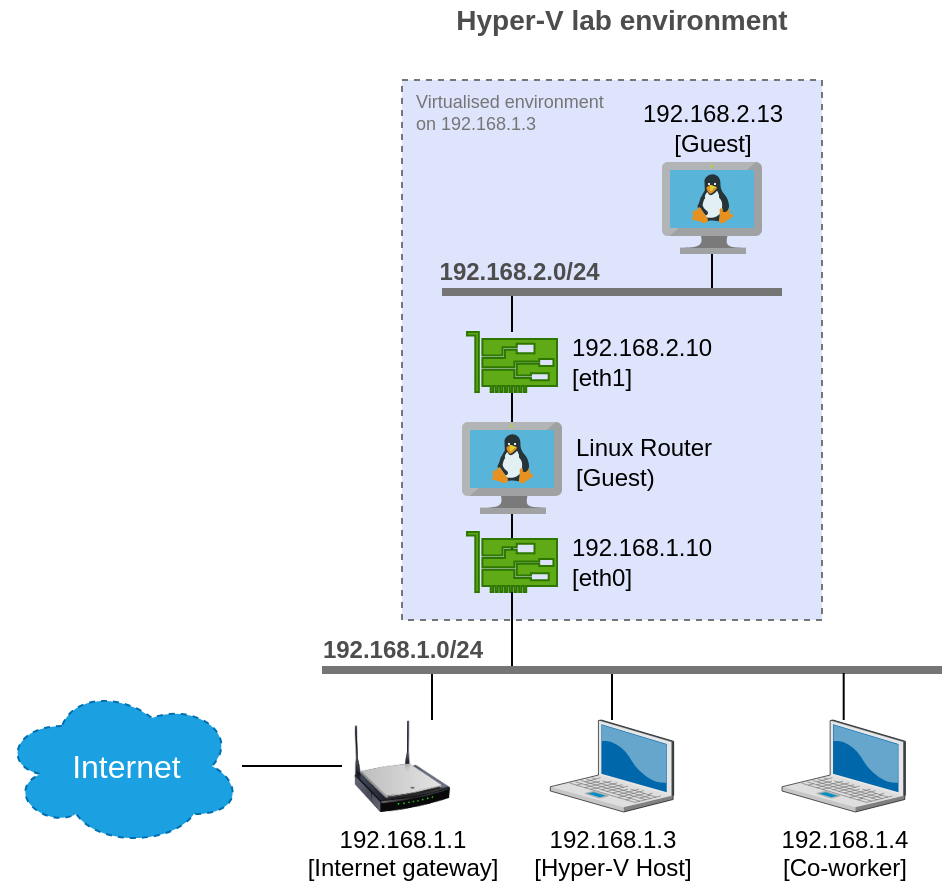 <mxfile version="13.6.2" type="device"><diagram name="Page-1" id="822b0af5-4adb-64df-f703-e8dfc1f81529"><mxGraphModel dx="981" dy="567" grid="1" gridSize="10" guides="1" tooltips="1" connect="1" arrows="1" fold="1" page="1" pageScale="1" pageWidth="1100" pageHeight="850" background="#ffffff" math="0" shadow="0"><root><mxCell id="0"/><mxCell id="1" parent="0"/><mxCell id="9RZmlRAQaK0SAGlZ0xVK-31" value="Virtualised&amp;nbsp;environment &lt;br style=&quot;font-size: 9px;&quot;&gt;on 192.168.1.3" style="whiteSpace=wrap;html=1;labelBackgroundColor=none;strokeColor=#757575;fontColor=#757575;align=left;dashed=1;labelPosition=left;verticalLabelPosition=top;verticalAlign=bottom;spacingRight=0;spacingBottom=-28;spacing=0;spacingLeft=217;fillColor=#DEE4FC;fontSize=9;" parent="1" vertex="1"><mxGeometry x="530" y="190" width="210" height="270" as="geometry"/></mxCell><mxCell id="9RZmlRAQaK0SAGlZ0xVK-21" style="edgeStyle=orthogonalEdgeStyle;rounded=0;orthogonalLoop=1;jettySize=auto;html=1;fontColor=#000000;endArrow=none;endFill=0;" parent="1" source="9RZmlRAQaK0SAGlZ0xVK-1" target="9RZmlRAQaK0SAGlZ0xVK-7" edge="1"><mxGeometry relative="1" as="geometry"/></mxCell><mxCell id="9RZmlRAQaK0SAGlZ0xVK-22" style="edgeStyle=orthogonalEdgeStyle;rounded=0;orthogonalLoop=1;jettySize=auto;html=1;fontColor=#000000;endArrow=none;endFill=0;" parent="1" source="9RZmlRAQaK0SAGlZ0xVK-1" target="9RZmlRAQaK0SAGlZ0xVK-5" edge="1"><mxGeometry relative="1" as="geometry"/></mxCell><mxCell id="9RZmlRAQaK0SAGlZ0xVK-1" value="Linux Router&lt;br&gt;[Guest)" style="aspect=fixed;html=1;points=[];align=left;image;fontSize=12;image=img/lib/mscae/VM_Linux.svg;labelPosition=right;verticalLabelPosition=middle;verticalAlign=middle;labelBackgroundColor=none;spacingBottom=6;spacingLeft=5;" parent="1" vertex="1"><mxGeometry x="560" y="361" width="50" height="46" as="geometry"/></mxCell><mxCell id="9RZmlRAQaK0SAGlZ0xVK-23" style="edgeStyle=orthogonalEdgeStyle;rounded=0;orthogonalLoop=1;jettySize=auto;html=1;fontColor=#000000;endArrow=none;endFill=0;" parent="1" source="9RZmlRAQaK0SAGlZ0xVK-2" target="9RZmlRAQaK0SAGlZ0xVK-18" edge="1"><mxGeometry relative="1" as="geometry"><Array as="points"><mxPoint x="685" y="281"/><mxPoint x="685" y="281"/></Array></mxGeometry></mxCell><mxCell id="9RZmlRAQaK0SAGlZ0xVK-2" value="192.168.2.13&lt;br&gt;[Guest]" style="aspect=fixed;html=1;points=[];align=center;image;fontSize=12;image=img/lib/mscae/VM_Linux.svg;labelPosition=center;verticalLabelPosition=top;verticalAlign=bottom;labelBackgroundColor=none;" parent="1" vertex="1"><mxGeometry x="660" y="231" width="50" height="46" as="geometry"/></mxCell><mxCell id="9RZmlRAQaK0SAGlZ0xVK-5" value="192.168.1.10&lt;br&gt;[eth0]" style="pointerEvents=1;shadow=0;dashed=0;html=1;strokeColor=#2D7600;fillColor=#60a917;labelPosition=right;verticalLabelPosition=middle;verticalAlign=middle;outlineConnect=0;align=left;shape=mxgraph.office.devices.nic;spacingLeft=5;" parent="1" vertex="1"><mxGeometry x="562.5" y="416" width="45" height="30" as="geometry"/></mxCell><mxCell id="9RZmlRAQaK0SAGlZ0xVK-24" style="edgeStyle=orthogonalEdgeStyle;rounded=0;orthogonalLoop=1;jettySize=auto;html=1;fontColor=#000000;endArrow=none;endFill=0;" parent="1" source="9RZmlRAQaK0SAGlZ0xVK-7" target="9RZmlRAQaK0SAGlZ0xVK-18" edge="1"><mxGeometry relative="1" as="geometry"><Array as="points"><mxPoint x="585" y="299"/><mxPoint x="585" y="299"/></Array></mxGeometry></mxCell><mxCell id="9RZmlRAQaK0SAGlZ0xVK-7" value="192.168.2.10&lt;br&gt;[eth1]" style="pointerEvents=1;shadow=0;dashed=0;html=1;strokeColor=#2D7600;fillColor=#60a917;labelPosition=right;verticalLabelPosition=middle;verticalAlign=middle;outlineConnect=0;align=left;shape=mxgraph.office.devices.nic;spacingLeft=5;" parent="1" vertex="1"><mxGeometry x="562.5" y="316" width="45" height="30" as="geometry"/></mxCell><mxCell id="9RZmlRAQaK0SAGlZ0xVK-27" style="edgeStyle=orthogonalEdgeStyle;rounded=0;orthogonalLoop=1;jettySize=auto;html=1;fontColor=#000000;endArrow=none;endFill=0;" parent="1" source="9RZmlRAQaK0SAGlZ0xVK-10" target="9RZmlRAQaK0SAGlZ0xVK-13" edge="1"><mxGeometry relative="1" as="geometry"><Array as="points"><mxPoint x="635" y="487"/><mxPoint x="635" y="487"/></Array></mxGeometry></mxCell><mxCell id="9RZmlRAQaK0SAGlZ0xVK-10" value="192.168.1.3&lt;br&gt;[Hyper-V Host]" style="verticalLabelPosition=bottom;aspect=fixed;html=1;verticalAlign=top;strokeColor=none;align=center;outlineConnect=0;shape=mxgraph.citrix.laptop_2;fontColor=#000000;" parent="1" vertex="1"><mxGeometry x="604.15" y="510" width="61.69" height="46" as="geometry"/></mxCell><mxCell id="9RZmlRAQaK0SAGlZ0xVK-28" style="edgeStyle=orthogonalEdgeStyle;rounded=0;orthogonalLoop=1;jettySize=auto;html=1;fontColor=#000000;endArrow=none;endFill=0;exitX=0.75;exitY=0;exitDx=0;exitDy=0;" parent="1" source="9RZmlRAQaK0SAGlZ0xVK-11" target="9RZmlRAQaK0SAGlZ0xVK-13" edge="1"><mxGeometry relative="1" as="geometry"><mxPoint x="500" y="560" as="sourcePoint"/><Array as="points"><mxPoint x="545" y="500"/><mxPoint x="545" y="500"/></Array></mxGeometry></mxCell><mxCell id="9RZmlRAQaK0SAGlZ0xVK-29" style="edgeStyle=orthogonalEdgeStyle;rounded=0;orthogonalLoop=1;jettySize=auto;html=1;fontColor=#000000;endArrow=none;endFill=0;" parent="1" source="9RZmlRAQaK0SAGlZ0xVK-11" target="9RZmlRAQaK0SAGlZ0xVK-37" edge="1"><mxGeometry relative="1" as="geometry"><mxPoint x="489.99" y="395" as="targetPoint"/></mxGeometry></mxCell><mxCell id="9RZmlRAQaK0SAGlZ0xVK-11" value="192.168.1.1&lt;br&gt;[Internet gateway]" style="image;html=1;image=img/lib/clip_art/networking/Wireless_Router_N_128x128.png;strokeColor=#000000;fontColor=#000000;labelBackgroundColor=none;" parent="1" vertex="1"><mxGeometry x="500" y="510" width="60" height="46" as="geometry"/></mxCell><mxCell id="9RZmlRAQaK0SAGlZ0xVK-13" value="192.168.1.0/24&amp;nbsp; &amp;nbsp; &amp;nbsp; &amp;nbsp; &amp;nbsp; &amp;nbsp; &amp;nbsp; &amp;nbsp; &amp;nbsp; &amp;nbsp; &amp;nbsp; &amp;nbsp; &amp;nbsp; &amp;nbsp; &amp;nbsp; &amp;nbsp; &amp;nbsp; &amp;nbsp; &amp;nbsp; &amp;nbsp; &amp;nbsp; &amp;nbsp; &amp;nbsp; &amp;nbsp; &amp;nbsp; &amp;nbsp; &amp;nbsp; &amp;nbsp; &amp;nbsp; &amp;nbsp; &amp;nbsp; &amp;nbsp; &amp;nbsp; &amp;nbsp; &amp;nbsp;" style="line;strokeWidth=4;html=1;perimeter=backbonePerimeter;points=[];outlineConnect=0;fontStyle=1;strokeColor=#757575;labelBackgroundColor=none;labelPosition=center;verticalLabelPosition=top;align=center;verticalAlign=bottom;fontColor=#4D4D4D;spacingBottom=-4;" parent="1" vertex="1"><mxGeometry x="490" y="480" width="310" height="10" as="geometry"/></mxCell><mxCell id="9RZmlRAQaK0SAGlZ0xVK-18" value="192.168.2.0/24&amp;nbsp; &amp;nbsp; &amp;nbsp; &amp;nbsp; &amp;nbsp; &amp;nbsp; &amp;nbsp; &amp;nbsp; &amp;nbsp; &amp;nbsp; &amp;nbsp; &amp;nbsp; &amp;nbsp; &amp;nbsp;&amp;nbsp;" style="line;strokeWidth=4;html=1;perimeter=backbonePerimeter;points=[];outlineConnect=0;align=center;fontStyle=1;strokeColor=#757575;labelBackgroundColor=none;labelPosition=center;verticalLabelPosition=top;verticalAlign=bottom;spacingBottom=-4;fontColor=#4D4D4D;" parent="1" vertex="1"><mxGeometry x="550" y="291" width="170" height="10" as="geometry"/></mxCell><mxCell id="9RZmlRAQaK0SAGlZ0xVK-26" style="edgeStyle=orthogonalEdgeStyle;rounded=0;orthogonalLoop=1;jettySize=auto;html=1;fontColor=#000000;endArrow=none;endFill=0;" parent="1" source="9RZmlRAQaK0SAGlZ0xVK-25" target="9RZmlRAQaK0SAGlZ0xVK-13" edge="1"><mxGeometry relative="1" as="geometry"><Array as="points"><mxPoint x="751" y="487"/><mxPoint x="751" y="487"/></Array></mxGeometry></mxCell><mxCell id="9RZmlRAQaK0SAGlZ0xVK-25" value="192.168.1.4&lt;br&gt;[Co-worker]" style="verticalLabelPosition=bottom;aspect=fixed;html=1;verticalAlign=top;strokeColor=none;align=center;outlineConnect=0;shape=mxgraph.citrix.laptop_2;fontColor=#000000;" parent="1" vertex="1"><mxGeometry x="720" y="510" width="61.69" height="46" as="geometry"/></mxCell><mxCell id="9RZmlRAQaK0SAGlZ0xVK-37" value="&amp;nbsp;Internet" style="ellipse;shape=cloud;whiteSpace=wrap;html=1;dashed=1;labelBackgroundColor=none;align=center;fillColor=#1ba1e2;fontStyle=0;fontSize=16;strokeColor=#006EAF;fontColor=#ffffff;" parent="1" vertex="1"><mxGeometry x="330" y="493" width="120" height="80" as="geometry"/></mxCell><mxCell id="9RZmlRAQaK0SAGlZ0xVK-34" style="edgeStyle=orthogonalEdgeStyle;rounded=0;orthogonalLoop=1;jettySize=auto;html=1;endArrow=none;endFill=0;fontColor=#757575;" parent="1" source="9RZmlRAQaK0SAGlZ0xVK-5" target="9RZmlRAQaK0SAGlZ0xVK-13" edge="1"><mxGeometry relative="1" as="geometry"><Array as="points"><mxPoint x="585" y="470"/><mxPoint x="585" y="470"/></Array></mxGeometry></mxCell><mxCell id="BsRc54wrEWDXX_Su2XOj-1" value="Hyper-V lab environment" style="text;html=1;strokeColor=none;fillColor=none;align=center;verticalAlign=middle;whiteSpace=wrap;rounded=0;fontColor=#4D4D4D;fontStyle=1;fontSize=14;" vertex="1" parent="1"><mxGeometry x="480" y="150" width="320" height="20" as="geometry"/></mxCell></root></mxGraphModel></diagram></mxfile>